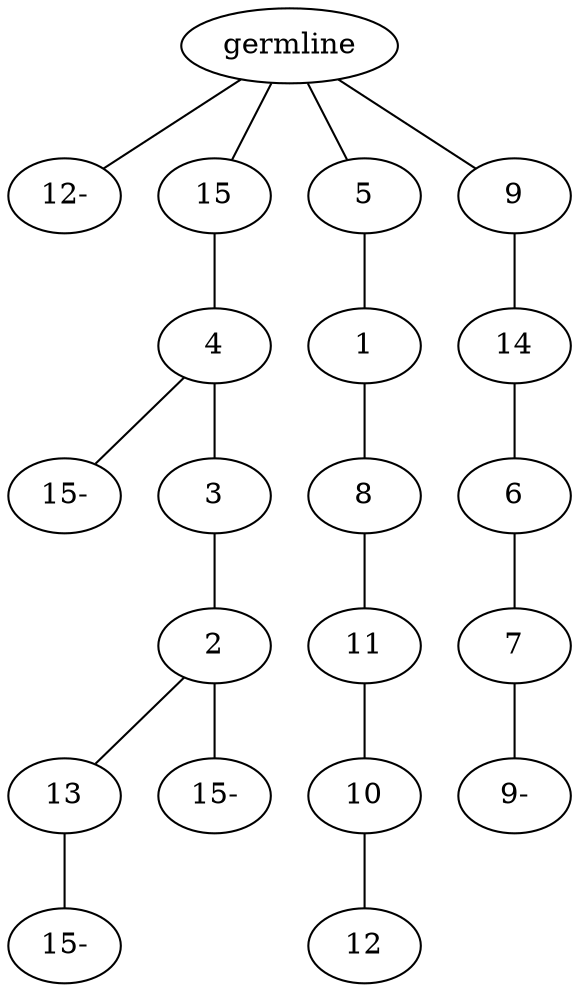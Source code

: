 graph tree {
    "140672925263040" [label="germline"];
    "140672922166464" [label="12-"];
    "140672922165648" [label="15"];
    "140672922168240" [label="4"];
    "140672922168624" [label="15-"];
    "140672922168864" [label="3"];
    "140672922169296" [label="2"];
    "140672922276192" [label="13"];
    "140672922276528" [label="15-"];
    "140672922277056" [label="15-"];
    "140672922169200" [label="5"];
    "140672922168912" [label="1"];
    "140672922275952" [label="8"];
    "140672922277104" [label="11"];
    "140672922277392" [label="10"];
    "140672925274608" [label="12"];
    "140672922167904" [label="9"];
    "140672922276336" [label="14"];
    "140672922277200" [label="6"];
    "140672922277776" [label="7"];
    "140672922278064" [label="9-"];
    "140672925263040" -- "140672922166464";
    "140672925263040" -- "140672922165648";
    "140672925263040" -- "140672922169200";
    "140672925263040" -- "140672922167904";
    "140672922165648" -- "140672922168240";
    "140672922168240" -- "140672922168624";
    "140672922168240" -- "140672922168864";
    "140672922168864" -- "140672922169296";
    "140672922169296" -- "140672922276192";
    "140672922169296" -- "140672922277056";
    "140672922276192" -- "140672922276528";
    "140672922169200" -- "140672922168912";
    "140672922168912" -- "140672922275952";
    "140672922275952" -- "140672922277104";
    "140672922277104" -- "140672922277392";
    "140672922277392" -- "140672925274608";
    "140672922167904" -- "140672922276336";
    "140672922276336" -- "140672922277200";
    "140672922277200" -- "140672922277776";
    "140672922277776" -- "140672922278064";
}
